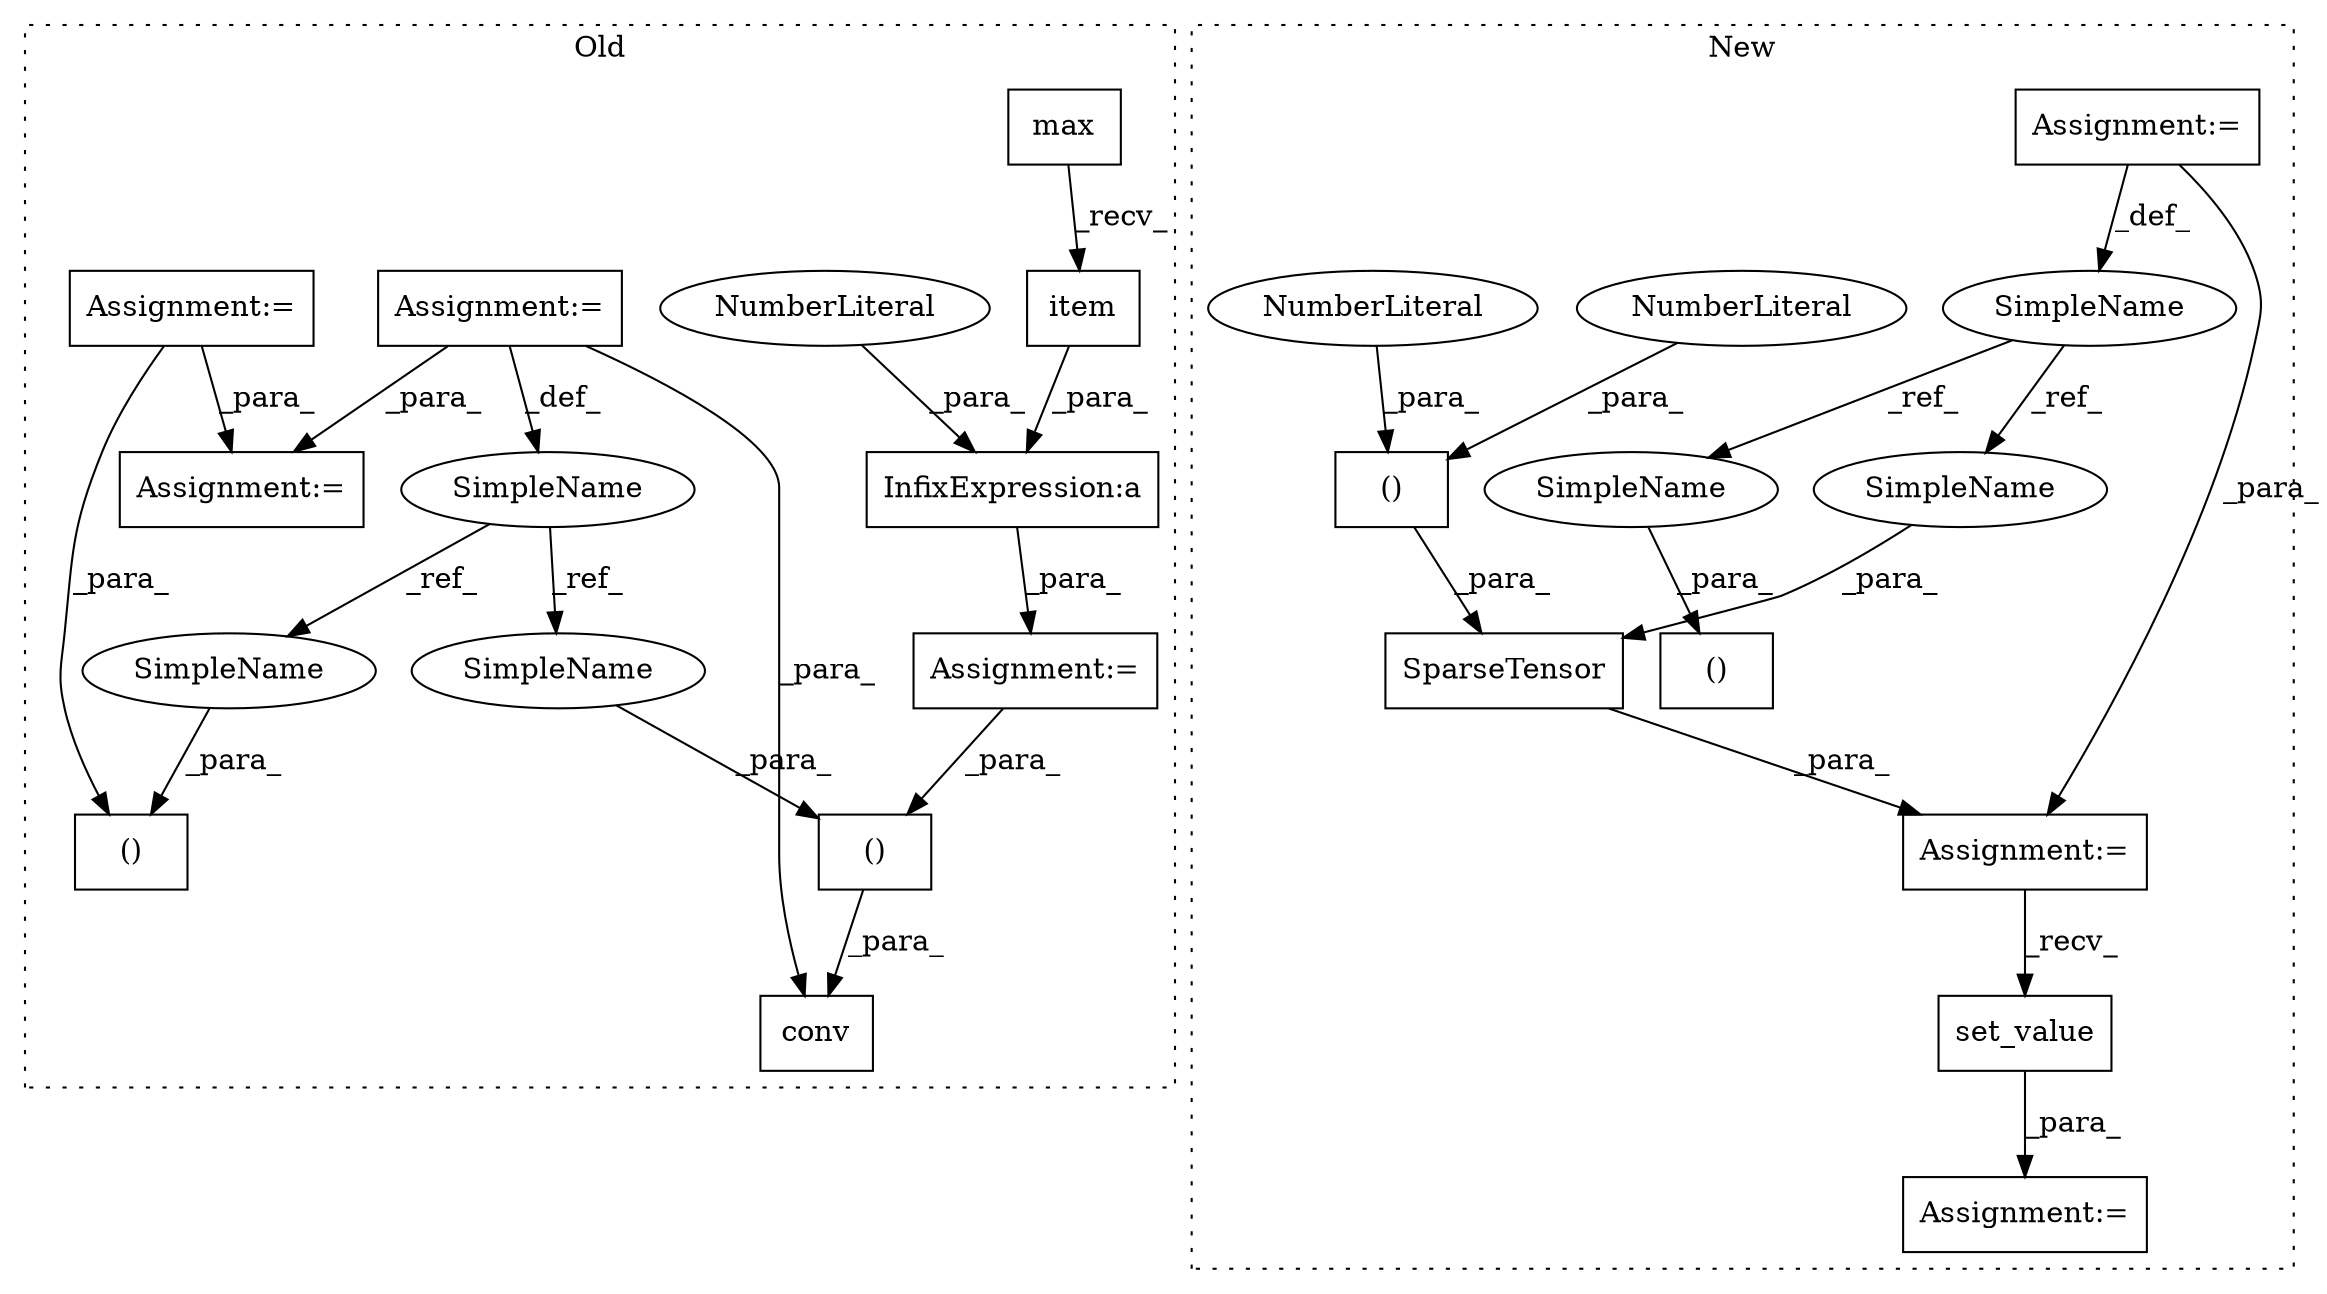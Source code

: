digraph G {
subgraph cluster0 {
1 [label="item" a="32" s="522" l="6" shape="box"];
3 [label="Assignment:=" a="7" s="503" l="1" shape="box"];
4 [label="InfixExpression:a" a="27" s="528" l="3" shape="box"];
5 [label="NumberLiteral" a="34" s="531" l="1" shape="ellipse"];
6 [label="max" a="32" s="516" l="5" shape="box"];
7 [label="()" a="106" s="558" l="33" shape="box"];
10 [label="SimpleName" a="42" s="273" l="11" shape="ellipse"];
11 [label="()" a="106" s="308" l="36" shape="box"];
12 [label="Assignment:=" a="7" s="273" l="11" shape="box"];
14 [label="Assignment:=" a="7" s="232" l="12" shape="box"];
18 [label="Assignment:=" a="7" s="1084" l="1" shape="box"];
19 [label="conv" a="32" s="1134,1163" l="5,1" shape="box"];
23 [label="SimpleName" a="42" s="580" l="11" shape="ellipse"];
24 [label="SimpleName" a="42" s="308" l="11" shape="ellipse"];
label = "Old";
style="dotted";
}
subgraph cluster1 {
2 [label="()" a="106" s="425" l="19" shape="box"];
8 [label="SimpleName" a="42" s="300" l="3" shape="ellipse"];
9 [label="SparseTensor" a="32" s="502,549" l="13,2" shape="box"];
13 [label="Assignment:=" a="7" s="561" l="1" shape="box"];
15 [label="()" a="106" s="534" l="15" shape="box"];
16 [label="NumberLiteral" a="34" s="548" l="1" shape="ellipse"];
17 [label="NumberLiteral" a="34" s="534" l="1" shape="ellipse"];
20 [label="set_value" a="32" s="567,581" l="10,1" shape="box"];
21 [label="Assignment:=" a="7" s="300" l="3" shape="box"];
22 [label="Assignment:=" a="7" s="501" l="1" shape="box"];
25 [label="SimpleName" a="42" s="515" l="3" shape="ellipse"];
26 [label="SimpleName" a="42" s="425" l="3" shape="ellipse"];
label = "New";
style="dotted";
}
1 -> 4 [label="_para_"];
3 -> 7 [label="_para_"];
4 -> 3 [label="_para_"];
5 -> 4 [label="_para_"];
6 -> 1 [label="_recv_"];
7 -> 19 [label="_para_"];
8 -> 26 [label="_ref_"];
8 -> 25 [label="_ref_"];
9 -> 22 [label="_para_"];
10 -> 24 [label="_ref_"];
10 -> 23 [label="_ref_"];
12 -> 10 [label="_def_"];
12 -> 18 [label="_para_"];
12 -> 19 [label="_para_"];
14 -> 18 [label="_para_"];
14 -> 11 [label="_para_"];
15 -> 9 [label="_para_"];
16 -> 15 [label="_para_"];
17 -> 15 [label="_para_"];
20 -> 13 [label="_para_"];
21 -> 22 [label="_para_"];
21 -> 8 [label="_def_"];
22 -> 20 [label="_recv_"];
23 -> 7 [label="_para_"];
24 -> 11 [label="_para_"];
25 -> 9 [label="_para_"];
26 -> 2 [label="_para_"];
}